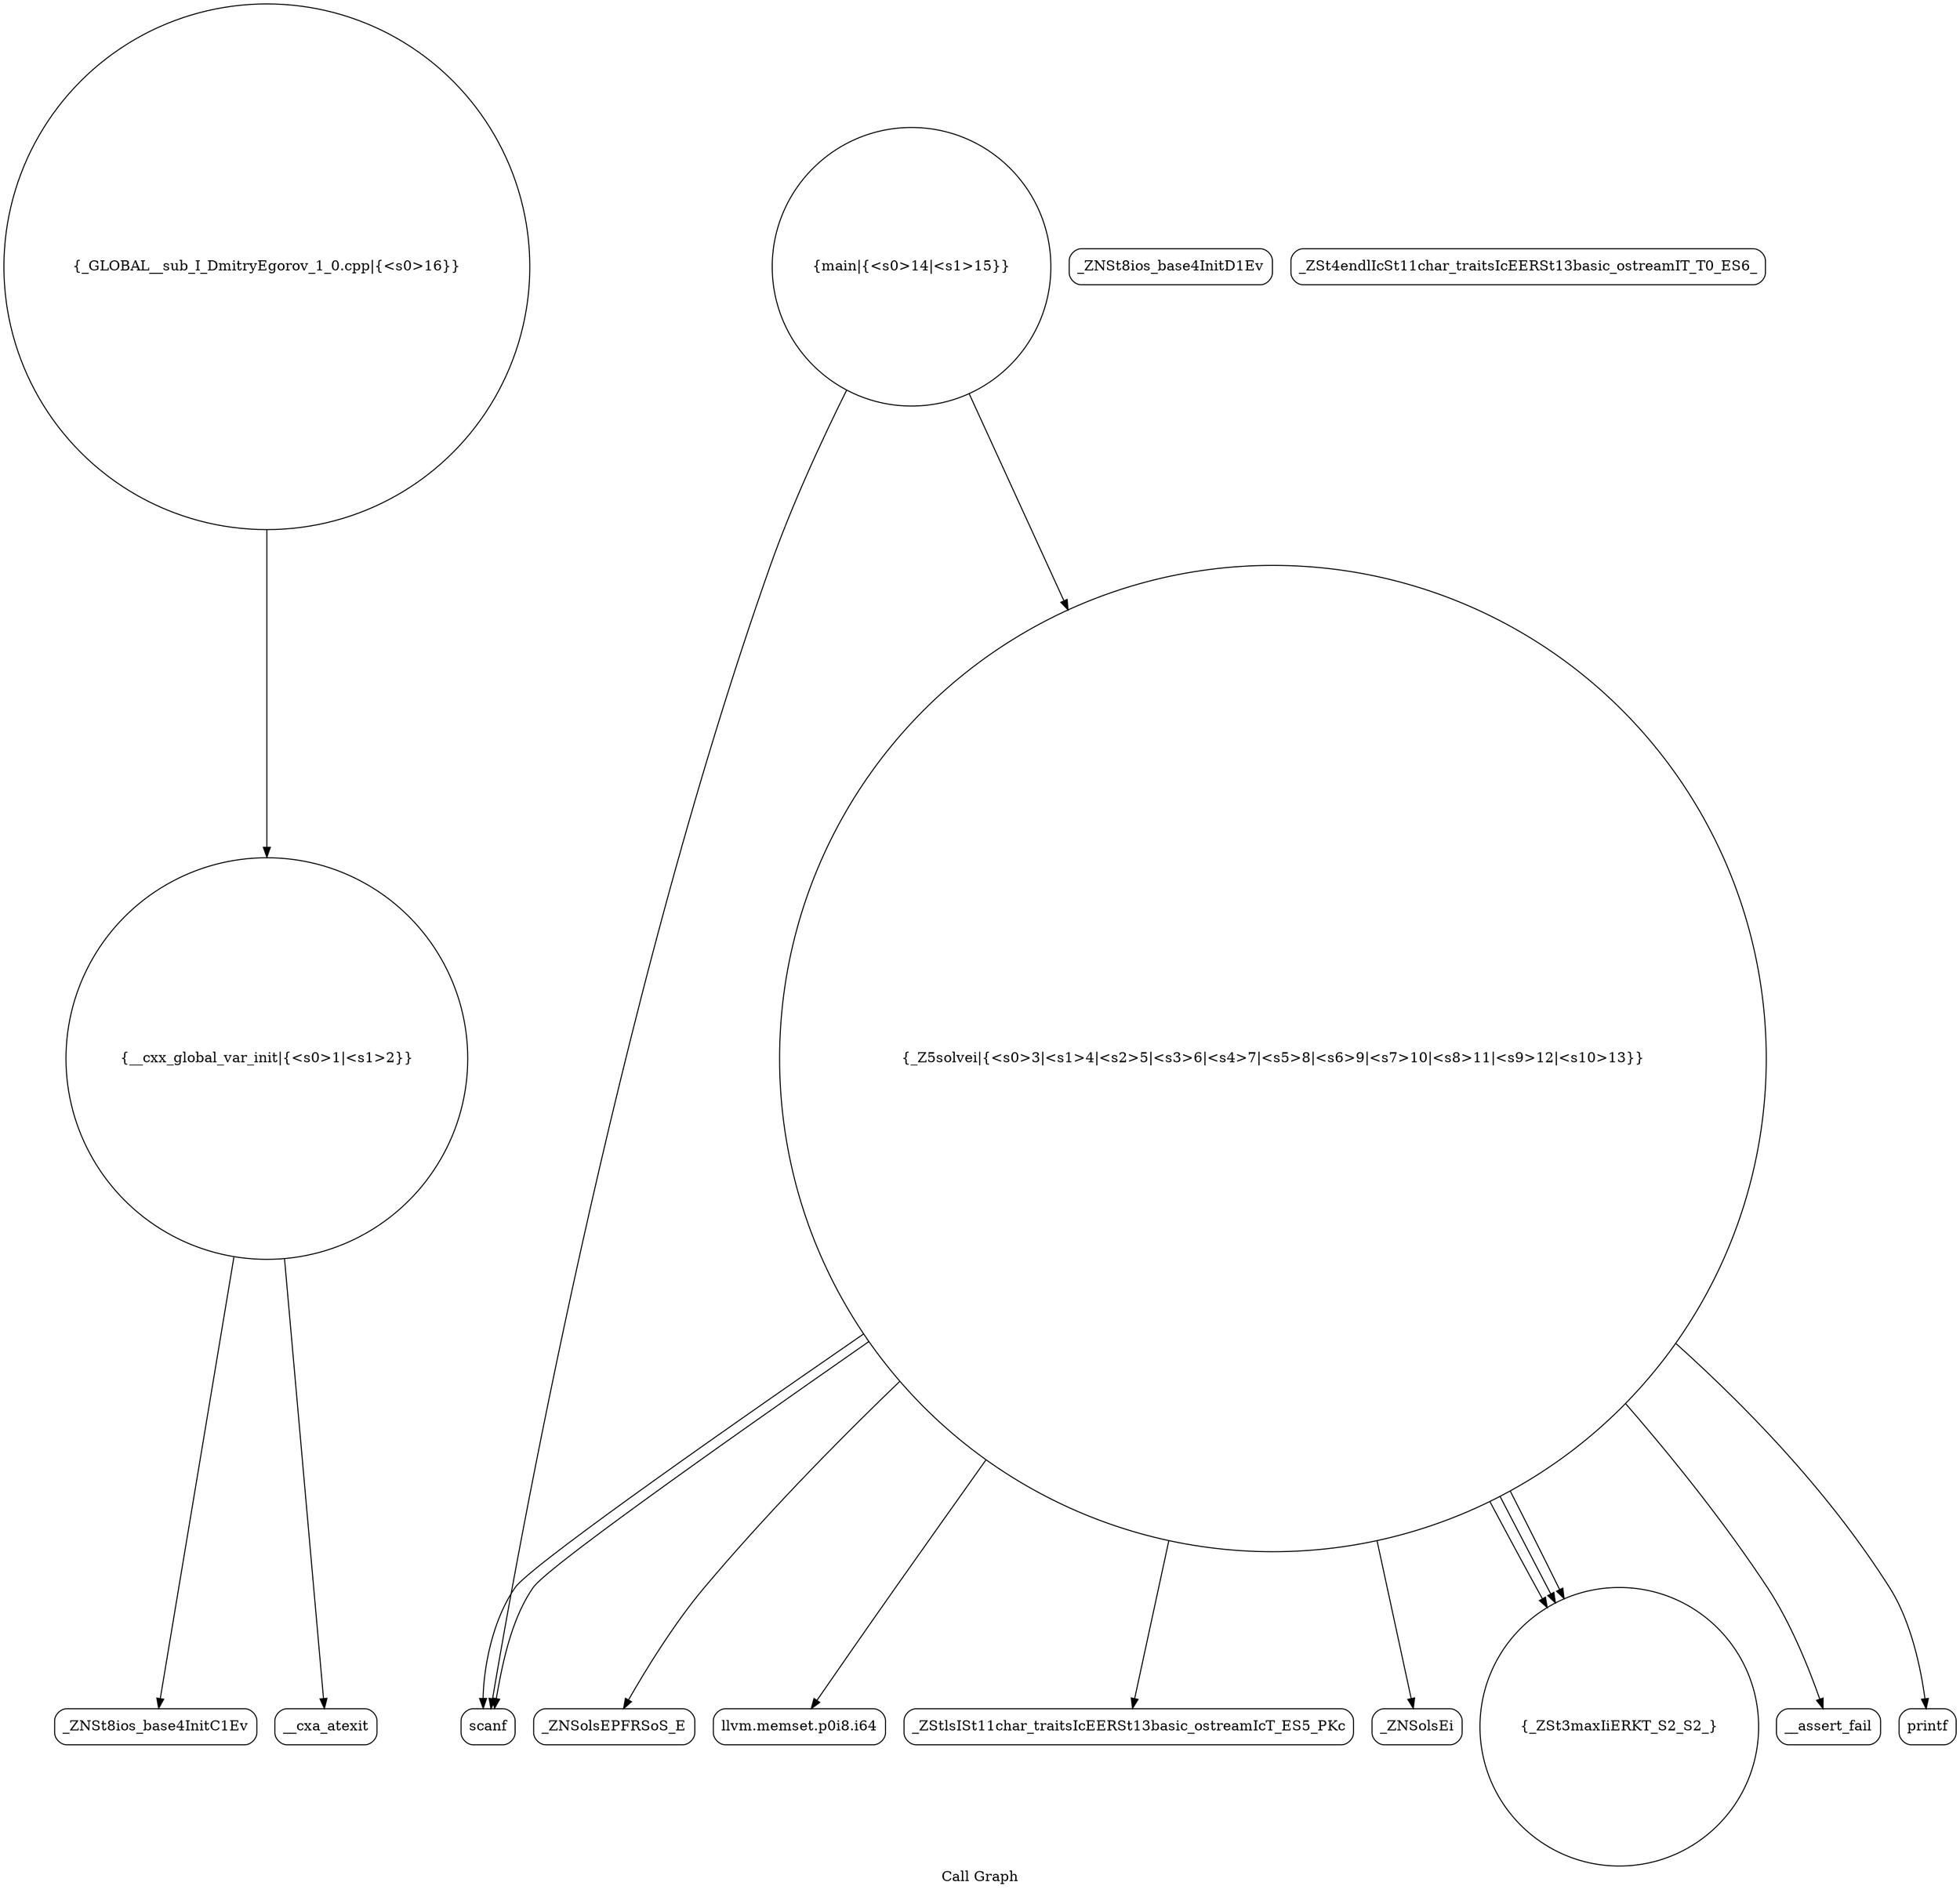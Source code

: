digraph "Call Graph" {
	label="Call Graph";

	Node0x55d79abe2eb0 [shape=record,shape=circle,label="{__cxx_global_var_init|{<s0>1|<s1>2}}"];
	Node0x55d79abe2eb0:s0 -> Node0x55d79abe3340[color=black];
	Node0x55d79abe2eb0:s1 -> Node0x55d79abe3440[color=black];
	Node0x55d79abe3640 [shape=record,shape=Mrecord,label="{_ZNSolsEPFRSoS_E}"];
	Node0x55d79abe39c0 [shape=record,shape=circle,label="{main|{<s0>14|<s1>15}}"];
	Node0x55d79abe39c0:s0 -> Node0x55d79abe37c0[color=black];
	Node0x55d79abe39c0:s1 -> Node0x55d79abe34c0[color=black];
	Node0x55d79abe33c0 [shape=record,shape=Mrecord,label="{_ZNSt8ios_base4InitD1Ev}"];
	Node0x55d79abe3740 [shape=record,shape=Mrecord,label="{llvm.memset.p0i8.i64}"];
	Node0x55d79abe34c0 [shape=record,shape=circle,label="{_Z5solvei|{<s0>3|<s1>4|<s2>5|<s3>6|<s4>7|<s5>8|<s6>9|<s7>10|<s8>11|<s9>12|<s10>13}}"];
	Node0x55d79abe34c0:s0 -> Node0x55d79abe3540[color=black];
	Node0x55d79abe34c0:s1 -> Node0x55d79abe35c0[color=black];
	Node0x55d79abe34c0:s2 -> Node0x55d79abe3640[color=black];
	Node0x55d79abe34c0:s3 -> Node0x55d79abe3740[color=black];
	Node0x55d79abe34c0:s4 -> Node0x55d79abe37c0[color=black];
	Node0x55d79abe34c0:s5 -> Node0x55d79abe37c0[color=black];
	Node0x55d79abe34c0:s6 -> Node0x55d79abe3840[color=black];
	Node0x55d79abe34c0:s7 -> Node0x55d79abe3840[color=black];
	Node0x55d79abe34c0:s8 -> Node0x55d79abe3840[color=black];
	Node0x55d79abe34c0:s9 -> Node0x55d79abe38c0[color=black];
	Node0x55d79abe34c0:s10 -> Node0x55d79abe3940[color=black];
	Node0x55d79abe3840 [shape=record,shape=circle,label="{_ZSt3maxIiERKT_S2_S2_}"];
	Node0x55d79abe35c0 [shape=record,shape=Mrecord,label="{_ZNSolsEi}"];
	Node0x55d79abe3940 [shape=record,shape=Mrecord,label="{printf}"];
	Node0x55d79abe3340 [shape=record,shape=Mrecord,label="{_ZNSt8ios_base4InitC1Ev}"];
	Node0x55d79abe36c0 [shape=record,shape=Mrecord,label="{_ZSt4endlIcSt11char_traitsIcEERSt13basic_ostreamIT_T0_ES6_}"];
	Node0x55d79abe3a40 [shape=record,shape=circle,label="{_GLOBAL__sub_I_DmitryEgorov_1_0.cpp|{<s0>16}}"];
	Node0x55d79abe3a40:s0 -> Node0x55d79abe2eb0[color=black];
	Node0x55d79abe3440 [shape=record,shape=Mrecord,label="{__cxa_atexit}"];
	Node0x55d79abe37c0 [shape=record,shape=Mrecord,label="{scanf}"];
	Node0x55d79abe3540 [shape=record,shape=Mrecord,label="{_ZStlsISt11char_traitsIcEERSt13basic_ostreamIcT_ES5_PKc}"];
	Node0x55d79abe38c0 [shape=record,shape=Mrecord,label="{__assert_fail}"];
}
